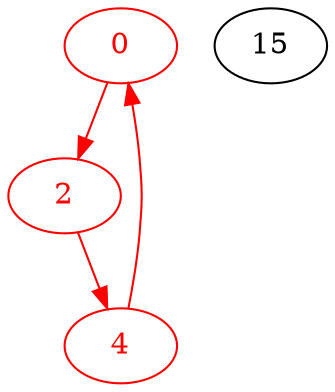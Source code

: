 digraph g{
node [color = red, fontcolor=red]; 0 2 4 ;
0 -> 2 [color=red] ;
2 -> 4 [color=red] ;
4 -> 0 [color=red] ;
node [color = black, fontcolor=black]; 15 ;
}